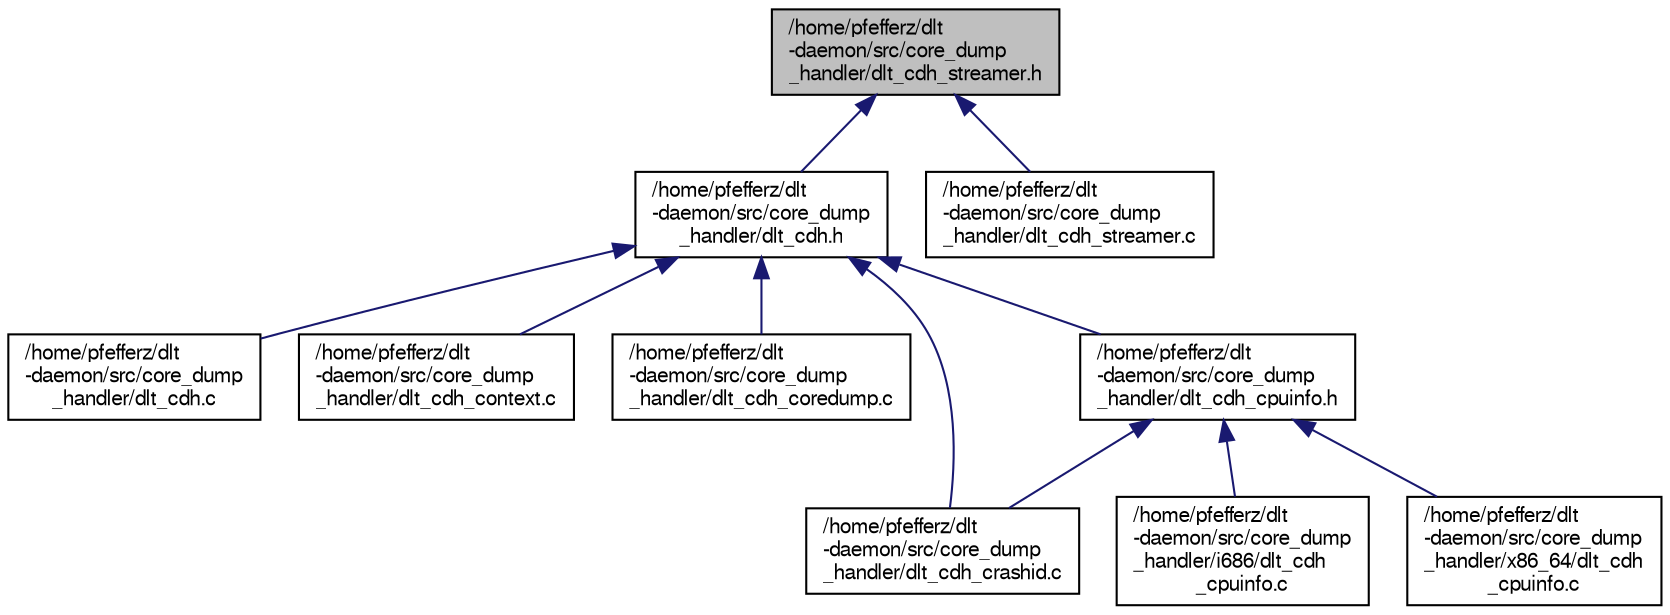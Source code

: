 digraph "/home/pfefferz/dlt-daemon/src/core_dump_handler/dlt_cdh_streamer.h"
{
  edge [fontname="FreeSans",fontsize="10",labelfontname="FreeSans",labelfontsize="10"];
  node [fontname="FreeSans",fontsize="10",shape=record];
  Node1 [label="/home/pfefferz/dlt\l-daemon/src/core_dump\l_handler/dlt_cdh_streamer.h",height=0.2,width=0.4,color="black", fillcolor="grey75", style="filled", fontcolor="black"];
  Node1 -> Node2 [dir="back",color="midnightblue",fontsize="10",style="solid",fontname="FreeSans"];
  Node2 [label="/home/pfefferz/dlt\l-daemon/src/core_dump\l_handler/dlt_cdh.h",height=0.2,width=0.4,color="black", fillcolor="white", style="filled",URL="$dlt__cdh_8h.html"];
  Node2 -> Node3 [dir="back",color="midnightblue",fontsize="10",style="solid",fontname="FreeSans"];
  Node3 [label="/home/pfefferz/dlt\l-daemon/src/core_dump\l_handler/dlt_cdh.c",height=0.2,width=0.4,color="black", fillcolor="white", style="filled",URL="$dlt__cdh_8c.html"];
  Node2 -> Node4 [dir="back",color="midnightblue",fontsize="10",style="solid",fontname="FreeSans"];
  Node4 [label="/home/pfefferz/dlt\l-daemon/src/core_dump\l_handler/dlt_cdh_context.c",height=0.2,width=0.4,color="black", fillcolor="white", style="filled",URL="$dlt__cdh__context_8c.html"];
  Node2 -> Node5 [dir="back",color="midnightblue",fontsize="10",style="solid",fontname="FreeSans"];
  Node5 [label="/home/pfefferz/dlt\l-daemon/src/core_dump\l_handler/dlt_cdh_coredump.c",height=0.2,width=0.4,color="black", fillcolor="white", style="filled",URL="$dlt__cdh__coredump_8c.html"];
  Node2 -> Node6 [dir="back",color="midnightblue",fontsize="10",style="solid",fontname="FreeSans"];
  Node6 [label="/home/pfefferz/dlt\l-daemon/src/core_dump\l_handler/dlt_cdh_cpuinfo.h",height=0.2,width=0.4,color="black", fillcolor="white", style="filled",URL="$dlt__cdh__cpuinfo_8h.html"];
  Node6 -> Node7 [dir="back",color="midnightblue",fontsize="10",style="solid",fontname="FreeSans"];
  Node7 [label="/home/pfefferz/dlt\l-daemon/src/core_dump\l_handler/dlt_cdh_crashid.c",height=0.2,width=0.4,color="black", fillcolor="white", style="filled",URL="$dlt__cdh__crashid_8c.html"];
  Node6 -> Node8 [dir="back",color="midnightblue",fontsize="10",style="solid",fontname="FreeSans"];
  Node8 [label="/home/pfefferz/dlt\l-daemon/src/core_dump\l_handler/i686/dlt_cdh\l_cpuinfo.c",height=0.2,width=0.4,color="black", fillcolor="white", style="filled",URL="$i686_2dlt__cdh__cpuinfo_8c.html"];
  Node6 -> Node9 [dir="back",color="midnightblue",fontsize="10",style="solid",fontname="FreeSans"];
  Node9 [label="/home/pfefferz/dlt\l-daemon/src/core_dump\l_handler/x86_64/dlt_cdh\l_cpuinfo.c",height=0.2,width=0.4,color="black", fillcolor="white", style="filled",URL="$x86__64_2dlt__cdh__cpuinfo_8c.html"];
  Node2 -> Node7 [dir="back",color="midnightblue",fontsize="10",style="solid",fontname="FreeSans"];
  Node1 -> Node10 [dir="back",color="midnightblue",fontsize="10",style="solid",fontname="FreeSans"];
  Node10 [label="/home/pfefferz/dlt\l-daemon/src/core_dump\l_handler/dlt_cdh_streamer.c",height=0.2,width=0.4,color="black", fillcolor="white", style="filled",URL="$dlt__cdh__streamer_8c.html"];
}
